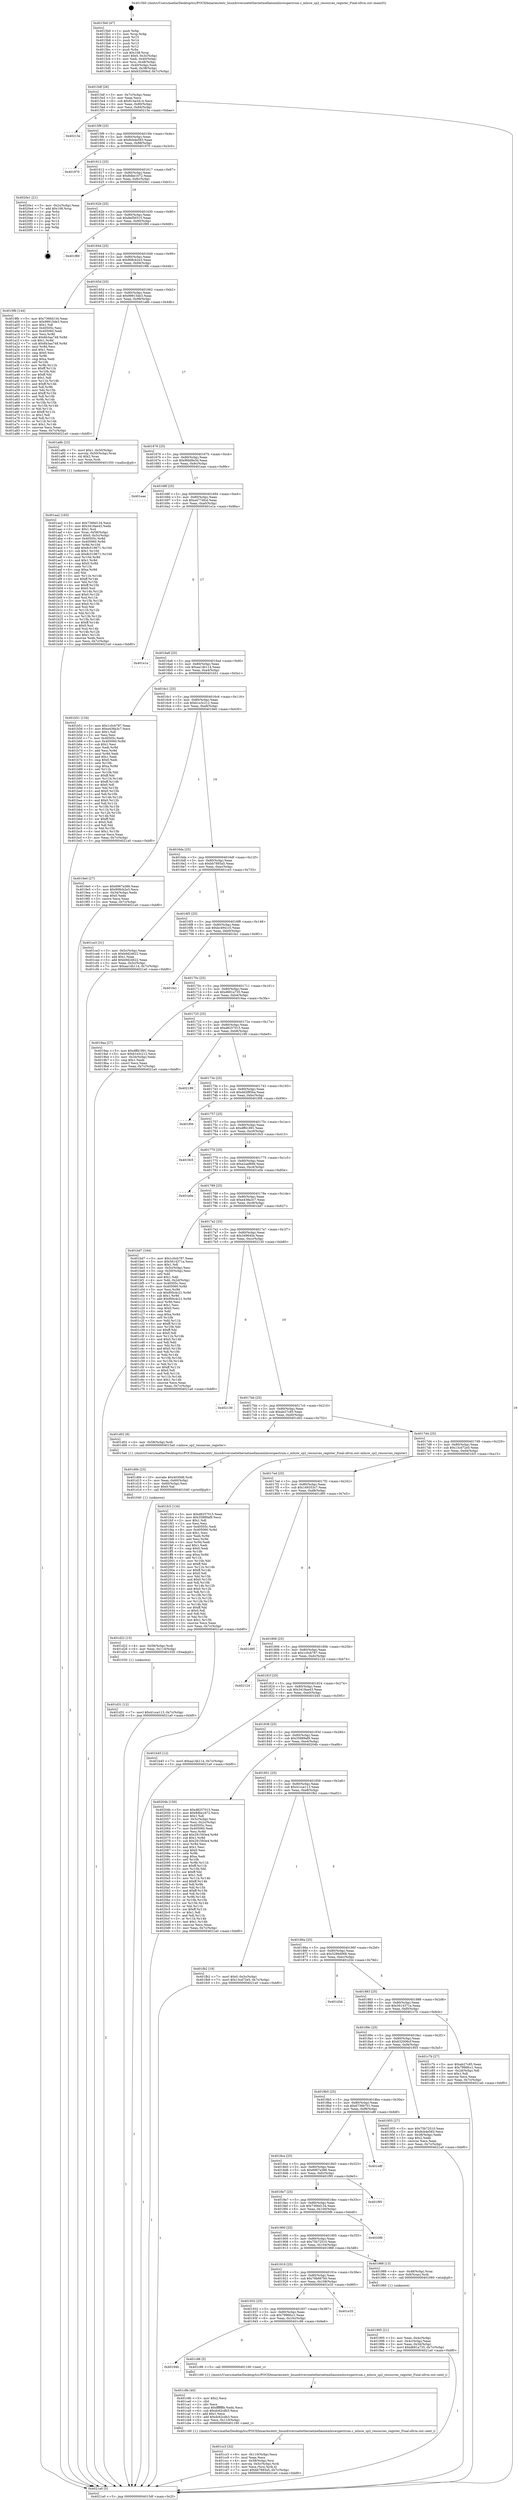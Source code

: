 digraph "0x4015b0" {
  label = "0x4015b0 (/mnt/c/Users/mathe/Desktop/tcc/POCII/binaries/extr_linuxdriversnetethernetmellanoxmlxswspectrum.c_mlxsw_sp2_resources_register_Final-ollvm.out::main(0))"
  labelloc = "t"
  node[shape=record]

  Entry [label="",width=0.3,height=0.3,shape=circle,fillcolor=black,style=filled]
  "0x4015df" [label="{
     0x4015df [26]\l
     | [instrs]\l
     &nbsp;&nbsp;0x4015df \<+3\>: mov -0x7c(%rbp),%eax\l
     &nbsp;&nbsp;0x4015e2 \<+2\>: mov %eax,%ecx\l
     &nbsp;&nbsp;0x4015e4 \<+6\>: sub $0x814a3414,%ecx\l
     &nbsp;&nbsp;0x4015ea \<+3\>: mov %eax,-0x80(%rbp)\l
     &nbsp;&nbsp;0x4015ed \<+6\>: mov %ecx,-0x84(%rbp)\l
     &nbsp;&nbsp;0x4015f3 \<+6\>: je 000000000040215e \<main+0xbae\>\l
  }"]
  "0x40215e" [label="{
     0x40215e\l
  }", style=dashed]
  "0x4015f9" [label="{
     0x4015f9 [25]\l
     | [instrs]\l
     &nbsp;&nbsp;0x4015f9 \<+5\>: jmp 00000000004015fe \<main+0x4e\>\l
     &nbsp;&nbsp;0x4015fe \<+3\>: mov -0x80(%rbp),%eax\l
     &nbsp;&nbsp;0x401601 \<+5\>: sub $0x8cb4e583,%eax\l
     &nbsp;&nbsp;0x401606 \<+6\>: mov %eax,-0x88(%rbp)\l
     &nbsp;&nbsp;0x40160c \<+6\>: je 0000000000401970 \<main+0x3c0\>\l
  }"]
  Exit [label="",width=0.3,height=0.3,shape=circle,fillcolor=black,style=filled,peripheries=2]
  "0x401970" [label="{
     0x401970\l
  }", style=dashed]
  "0x401612" [label="{
     0x401612 [25]\l
     | [instrs]\l
     &nbsp;&nbsp;0x401612 \<+5\>: jmp 0000000000401617 \<main+0x67\>\l
     &nbsp;&nbsp;0x401617 \<+3\>: mov -0x80(%rbp),%eax\l
     &nbsp;&nbsp;0x40161a \<+5\>: sub $0x8dbe1672,%eax\l
     &nbsp;&nbsp;0x40161f \<+6\>: mov %eax,-0x8c(%rbp)\l
     &nbsp;&nbsp;0x401625 \<+6\>: je 00000000004020e1 \<main+0xb31\>\l
  }"]
  "0x401d31" [label="{
     0x401d31 [12]\l
     | [instrs]\l
     &nbsp;&nbsp;0x401d31 \<+7\>: movl $0x41cce113,-0x7c(%rbp)\l
     &nbsp;&nbsp;0x401d38 \<+5\>: jmp 00000000004021a0 \<main+0xbf0\>\l
  }"]
  "0x4020e1" [label="{
     0x4020e1 [21]\l
     | [instrs]\l
     &nbsp;&nbsp;0x4020e1 \<+3\>: mov -0x2c(%rbp),%eax\l
     &nbsp;&nbsp;0x4020e4 \<+7\>: add $0x108,%rsp\l
     &nbsp;&nbsp;0x4020eb \<+1\>: pop %rbx\l
     &nbsp;&nbsp;0x4020ec \<+2\>: pop %r12\l
     &nbsp;&nbsp;0x4020ee \<+2\>: pop %r13\l
     &nbsp;&nbsp;0x4020f0 \<+2\>: pop %r14\l
     &nbsp;&nbsp;0x4020f2 \<+2\>: pop %r15\l
     &nbsp;&nbsp;0x4020f4 \<+1\>: pop %rbp\l
     &nbsp;&nbsp;0x4020f5 \<+1\>: ret\l
  }"]
  "0x40162b" [label="{
     0x40162b [25]\l
     | [instrs]\l
     &nbsp;&nbsp;0x40162b \<+5\>: jmp 0000000000401630 \<main+0x80\>\l
     &nbsp;&nbsp;0x401630 \<+3\>: mov -0x80(%rbp),%eax\l
     &nbsp;&nbsp;0x401633 \<+5\>: sub $0x8ef56515,%eax\l
     &nbsp;&nbsp;0x401638 \<+6\>: mov %eax,-0x90(%rbp)\l
     &nbsp;&nbsp;0x40163e \<+6\>: je 0000000000401f89 \<main+0x9d9\>\l
  }"]
  "0x401d22" [label="{
     0x401d22 [15]\l
     | [instrs]\l
     &nbsp;&nbsp;0x401d22 \<+4\>: mov -0x58(%rbp),%rdi\l
     &nbsp;&nbsp;0x401d26 \<+6\>: mov %eax,-0x114(%rbp)\l
     &nbsp;&nbsp;0x401d2c \<+5\>: call 0000000000401030 \<free@plt\>\l
     | [calls]\l
     &nbsp;&nbsp;0x401030 \{1\} (unknown)\l
  }"]
  "0x401f89" [label="{
     0x401f89\l
  }", style=dashed]
  "0x401644" [label="{
     0x401644 [25]\l
     | [instrs]\l
     &nbsp;&nbsp;0x401644 \<+5\>: jmp 0000000000401649 \<main+0x99\>\l
     &nbsp;&nbsp;0x401649 \<+3\>: mov -0x80(%rbp),%eax\l
     &nbsp;&nbsp;0x40164c \<+5\>: sub $0x908cb2e3,%eax\l
     &nbsp;&nbsp;0x401651 \<+6\>: mov %eax,-0x94(%rbp)\l
     &nbsp;&nbsp;0x401657 \<+6\>: je 00000000004019fb \<main+0x44b\>\l
  }"]
  "0x401d0b" [label="{
     0x401d0b [23]\l
     | [instrs]\l
     &nbsp;&nbsp;0x401d0b \<+10\>: movabs $0x4030d6,%rdi\l
     &nbsp;&nbsp;0x401d15 \<+3\>: mov %eax,-0x60(%rbp)\l
     &nbsp;&nbsp;0x401d18 \<+3\>: mov -0x60(%rbp),%esi\l
     &nbsp;&nbsp;0x401d1b \<+2\>: mov $0x0,%al\l
     &nbsp;&nbsp;0x401d1d \<+5\>: call 0000000000401040 \<printf@plt\>\l
     | [calls]\l
     &nbsp;&nbsp;0x401040 \{1\} (unknown)\l
  }"]
  "0x4019fb" [label="{
     0x4019fb [144]\l
     | [instrs]\l
     &nbsp;&nbsp;0x4019fb \<+5\>: mov $0x7366d134,%eax\l
     &nbsp;&nbsp;0x401a00 \<+5\>: mov $0x99915de3,%ecx\l
     &nbsp;&nbsp;0x401a05 \<+2\>: mov $0x1,%dl\l
     &nbsp;&nbsp;0x401a07 \<+7\>: mov 0x40505c,%esi\l
     &nbsp;&nbsp;0x401a0e \<+7\>: mov 0x405060,%edi\l
     &nbsp;&nbsp;0x401a15 \<+3\>: mov %esi,%r8d\l
     &nbsp;&nbsp;0x401a18 \<+7\>: add $0x6b3aa748,%r8d\l
     &nbsp;&nbsp;0x401a1f \<+4\>: sub $0x1,%r8d\l
     &nbsp;&nbsp;0x401a23 \<+7\>: sub $0x6b3aa748,%r8d\l
     &nbsp;&nbsp;0x401a2a \<+4\>: imul %r8d,%esi\l
     &nbsp;&nbsp;0x401a2e \<+3\>: and $0x1,%esi\l
     &nbsp;&nbsp;0x401a31 \<+3\>: cmp $0x0,%esi\l
     &nbsp;&nbsp;0x401a34 \<+4\>: sete %r9b\l
     &nbsp;&nbsp;0x401a38 \<+3\>: cmp $0xa,%edi\l
     &nbsp;&nbsp;0x401a3b \<+4\>: setl %r10b\l
     &nbsp;&nbsp;0x401a3f \<+3\>: mov %r9b,%r11b\l
     &nbsp;&nbsp;0x401a42 \<+4\>: xor $0xff,%r11b\l
     &nbsp;&nbsp;0x401a46 \<+3\>: mov %r10b,%bl\l
     &nbsp;&nbsp;0x401a49 \<+3\>: xor $0xff,%bl\l
     &nbsp;&nbsp;0x401a4c \<+3\>: xor $0x1,%dl\l
     &nbsp;&nbsp;0x401a4f \<+3\>: mov %r11b,%r14b\l
     &nbsp;&nbsp;0x401a52 \<+4\>: and $0xff,%r14b\l
     &nbsp;&nbsp;0x401a56 \<+3\>: and %dl,%r9b\l
     &nbsp;&nbsp;0x401a59 \<+3\>: mov %bl,%r15b\l
     &nbsp;&nbsp;0x401a5c \<+4\>: and $0xff,%r15b\l
     &nbsp;&nbsp;0x401a60 \<+3\>: and %dl,%r10b\l
     &nbsp;&nbsp;0x401a63 \<+3\>: or %r9b,%r14b\l
     &nbsp;&nbsp;0x401a66 \<+3\>: or %r10b,%r15b\l
     &nbsp;&nbsp;0x401a69 \<+3\>: xor %r15b,%r14b\l
     &nbsp;&nbsp;0x401a6c \<+3\>: or %bl,%r11b\l
     &nbsp;&nbsp;0x401a6f \<+4\>: xor $0xff,%r11b\l
     &nbsp;&nbsp;0x401a73 \<+3\>: or $0x1,%dl\l
     &nbsp;&nbsp;0x401a76 \<+3\>: and %dl,%r11b\l
     &nbsp;&nbsp;0x401a79 \<+3\>: or %r11b,%r14b\l
     &nbsp;&nbsp;0x401a7c \<+4\>: test $0x1,%r14b\l
     &nbsp;&nbsp;0x401a80 \<+3\>: cmovne %ecx,%eax\l
     &nbsp;&nbsp;0x401a83 \<+3\>: mov %eax,-0x7c(%rbp)\l
     &nbsp;&nbsp;0x401a86 \<+5\>: jmp 00000000004021a0 \<main+0xbf0\>\l
  }"]
  "0x40165d" [label="{
     0x40165d [25]\l
     | [instrs]\l
     &nbsp;&nbsp;0x40165d \<+5\>: jmp 0000000000401662 \<main+0xb2\>\l
     &nbsp;&nbsp;0x401662 \<+3\>: mov -0x80(%rbp),%eax\l
     &nbsp;&nbsp;0x401665 \<+5\>: sub $0x99915de3,%eax\l
     &nbsp;&nbsp;0x40166a \<+6\>: mov %eax,-0x98(%rbp)\l
     &nbsp;&nbsp;0x401670 \<+6\>: je 0000000000401a8b \<main+0x4db\>\l
  }"]
  "0x401cc3" [label="{
     0x401cc3 [32]\l
     | [instrs]\l
     &nbsp;&nbsp;0x401cc3 \<+6\>: mov -0x110(%rbp),%ecx\l
     &nbsp;&nbsp;0x401cc9 \<+3\>: imul %eax,%ecx\l
     &nbsp;&nbsp;0x401ccc \<+4\>: mov -0x58(%rbp),%rsi\l
     &nbsp;&nbsp;0x401cd0 \<+4\>: movslq -0x5c(%rbp),%rdi\l
     &nbsp;&nbsp;0x401cd4 \<+3\>: mov %ecx,(%rsi,%rdi,4)\l
     &nbsp;&nbsp;0x401cd7 \<+7\>: movl $0xbb7893a5,-0x7c(%rbp)\l
     &nbsp;&nbsp;0x401cde \<+5\>: jmp 00000000004021a0 \<main+0xbf0\>\l
  }"]
  "0x401a8b" [label="{
     0x401a8b [23]\l
     | [instrs]\l
     &nbsp;&nbsp;0x401a8b \<+7\>: movl $0x1,-0x50(%rbp)\l
     &nbsp;&nbsp;0x401a92 \<+4\>: movslq -0x50(%rbp),%rax\l
     &nbsp;&nbsp;0x401a96 \<+4\>: shl $0x2,%rax\l
     &nbsp;&nbsp;0x401a9a \<+3\>: mov %rax,%rdi\l
     &nbsp;&nbsp;0x401a9d \<+5\>: call 0000000000401050 \<malloc@plt\>\l
     | [calls]\l
     &nbsp;&nbsp;0x401050 \{1\} (unknown)\l
  }"]
  "0x401676" [label="{
     0x401676 [25]\l
     | [instrs]\l
     &nbsp;&nbsp;0x401676 \<+5\>: jmp 000000000040167b \<main+0xcb\>\l
     &nbsp;&nbsp;0x40167b \<+3\>: mov -0x80(%rbp),%eax\l
     &nbsp;&nbsp;0x40167e \<+5\>: sub $0x9fdd9e3d,%eax\l
     &nbsp;&nbsp;0x401683 \<+6\>: mov %eax,-0x9c(%rbp)\l
     &nbsp;&nbsp;0x401689 \<+6\>: je 0000000000401eae \<main+0x8fe\>\l
  }"]
  "0x401c9b" [label="{
     0x401c9b [40]\l
     | [instrs]\l
     &nbsp;&nbsp;0x401c9b \<+5\>: mov $0x2,%ecx\l
     &nbsp;&nbsp;0x401ca0 \<+1\>: cltd\l
     &nbsp;&nbsp;0x401ca1 \<+2\>: idiv %ecx\l
     &nbsp;&nbsp;0x401ca3 \<+6\>: imul $0xfffffffe,%edx,%ecx\l
     &nbsp;&nbsp;0x401ca9 \<+6\>: sub $0xdc62cdb3,%ecx\l
     &nbsp;&nbsp;0x401caf \<+3\>: add $0x1,%ecx\l
     &nbsp;&nbsp;0x401cb2 \<+6\>: add $0xdc62cdb3,%ecx\l
     &nbsp;&nbsp;0x401cb8 \<+6\>: mov %ecx,-0x110(%rbp)\l
     &nbsp;&nbsp;0x401cbe \<+5\>: call 0000000000401160 \<next_i\>\l
     | [calls]\l
     &nbsp;&nbsp;0x401160 \{1\} (/mnt/c/Users/mathe/Desktop/tcc/POCII/binaries/extr_linuxdriversnetethernetmellanoxmlxswspectrum.c_mlxsw_sp2_resources_register_Final-ollvm.out::next_i)\l
  }"]
  "0x401eae" [label="{
     0x401eae\l
  }", style=dashed]
  "0x40168f" [label="{
     0x40168f [25]\l
     | [instrs]\l
     &nbsp;&nbsp;0x40168f \<+5\>: jmp 0000000000401694 \<main+0xe4\>\l
     &nbsp;&nbsp;0x401694 \<+3\>: mov -0x80(%rbp),%eax\l
     &nbsp;&nbsp;0x401697 \<+5\>: sub $0xa4774fcd,%eax\l
     &nbsp;&nbsp;0x40169c \<+6\>: mov %eax,-0xa0(%rbp)\l
     &nbsp;&nbsp;0x4016a2 \<+6\>: je 0000000000401e1a \<main+0x86a\>\l
  }"]
  "0x40194b" [label="{
     0x40194b\l
  }", style=dashed]
  "0x401e1a" [label="{
     0x401e1a\l
  }", style=dashed]
  "0x4016a8" [label="{
     0x4016a8 [25]\l
     | [instrs]\l
     &nbsp;&nbsp;0x4016a8 \<+5\>: jmp 00000000004016ad \<main+0xfd\>\l
     &nbsp;&nbsp;0x4016ad \<+3\>: mov -0x80(%rbp),%eax\l
     &nbsp;&nbsp;0x4016b0 \<+5\>: sub $0xaa14b114,%eax\l
     &nbsp;&nbsp;0x4016b5 \<+6\>: mov %eax,-0xa4(%rbp)\l
     &nbsp;&nbsp;0x4016bb \<+6\>: je 0000000000401b51 \<main+0x5a1\>\l
  }"]
  "0x401c96" [label="{
     0x401c96 [5]\l
     | [instrs]\l
     &nbsp;&nbsp;0x401c96 \<+5\>: call 0000000000401160 \<next_i\>\l
     | [calls]\l
     &nbsp;&nbsp;0x401160 \{1\} (/mnt/c/Users/mathe/Desktop/tcc/POCII/binaries/extr_linuxdriversnetethernetmellanoxmlxswspectrum.c_mlxsw_sp2_resources_register_Final-ollvm.out::next_i)\l
  }"]
  "0x401b51" [label="{
     0x401b51 [134]\l
     | [instrs]\l
     &nbsp;&nbsp;0x401b51 \<+5\>: mov $0x1c0cb787,%eax\l
     &nbsp;&nbsp;0x401b56 \<+5\>: mov $0xe438a3c7,%ecx\l
     &nbsp;&nbsp;0x401b5b \<+2\>: mov $0x1,%dl\l
     &nbsp;&nbsp;0x401b5d \<+2\>: xor %esi,%esi\l
     &nbsp;&nbsp;0x401b5f \<+7\>: mov 0x40505c,%edi\l
     &nbsp;&nbsp;0x401b66 \<+8\>: mov 0x405060,%r8d\l
     &nbsp;&nbsp;0x401b6e \<+3\>: sub $0x1,%esi\l
     &nbsp;&nbsp;0x401b71 \<+3\>: mov %edi,%r9d\l
     &nbsp;&nbsp;0x401b74 \<+3\>: add %esi,%r9d\l
     &nbsp;&nbsp;0x401b77 \<+4\>: imul %r9d,%edi\l
     &nbsp;&nbsp;0x401b7b \<+3\>: and $0x1,%edi\l
     &nbsp;&nbsp;0x401b7e \<+3\>: cmp $0x0,%edi\l
     &nbsp;&nbsp;0x401b81 \<+4\>: sete %r10b\l
     &nbsp;&nbsp;0x401b85 \<+4\>: cmp $0xa,%r8d\l
     &nbsp;&nbsp;0x401b89 \<+4\>: setl %r11b\l
     &nbsp;&nbsp;0x401b8d \<+3\>: mov %r10b,%bl\l
     &nbsp;&nbsp;0x401b90 \<+3\>: xor $0xff,%bl\l
     &nbsp;&nbsp;0x401b93 \<+3\>: mov %r11b,%r14b\l
     &nbsp;&nbsp;0x401b96 \<+4\>: xor $0xff,%r14b\l
     &nbsp;&nbsp;0x401b9a \<+3\>: xor $0x0,%dl\l
     &nbsp;&nbsp;0x401b9d \<+3\>: mov %bl,%r15b\l
     &nbsp;&nbsp;0x401ba0 \<+4\>: and $0x0,%r15b\l
     &nbsp;&nbsp;0x401ba4 \<+3\>: and %dl,%r10b\l
     &nbsp;&nbsp;0x401ba7 \<+3\>: mov %r14b,%r12b\l
     &nbsp;&nbsp;0x401baa \<+4\>: and $0x0,%r12b\l
     &nbsp;&nbsp;0x401bae \<+3\>: and %dl,%r11b\l
     &nbsp;&nbsp;0x401bb1 \<+3\>: or %r10b,%r15b\l
     &nbsp;&nbsp;0x401bb4 \<+3\>: or %r11b,%r12b\l
     &nbsp;&nbsp;0x401bb7 \<+3\>: xor %r12b,%r15b\l
     &nbsp;&nbsp;0x401bba \<+3\>: or %r14b,%bl\l
     &nbsp;&nbsp;0x401bbd \<+3\>: xor $0xff,%bl\l
     &nbsp;&nbsp;0x401bc0 \<+3\>: or $0x0,%dl\l
     &nbsp;&nbsp;0x401bc3 \<+2\>: and %dl,%bl\l
     &nbsp;&nbsp;0x401bc5 \<+3\>: or %bl,%r15b\l
     &nbsp;&nbsp;0x401bc8 \<+4\>: test $0x1,%r15b\l
     &nbsp;&nbsp;0x401bcc \<+3\>: cmovne %ecx,%eax\l
     &nbsp;&nbsp;0x401bcf \<+3\>: mov %eax,-0x7c(%rbp)\l
     &nbsp;&nbsp;0x401bd2 \<+5\>: jmp 00000000004021a0 \<main+0xbf0\>\l
  }"]
  "0x4016c1" [label="{
     0x4016c1 [25]\l
     | [instrs]\l
     &nbsp;&nbsp;0x4016c1 \<+5\>: jmp 00000000004016c6 \<main+0x116\>\l
     &nbsp;&nbsp;0x4016c6 \<+3\>: mov -0x80(%rbp),%eax\l
     &nbsp;&nbsp;0x4016c9 \<+5\>: sub $0xb1e3c212,%eax\l
     &nbsp;&nbsp;0x4016ce \<+6\>: mov %eax,-0xa8(%rbp)\l
     &nbsp;&nbsp;0x4016d4 \<+6\>: je 00000000004019e0 \<main+0x430\>\l
  }"]
  "0x401932" [label="{
     0x401932 [25]\l
     | [instrs]\l
     &nbsp;&nbsp;0x401932 \<+5\>: jmp 0000000000401937 \<main+0x387\>\l
     &nbsp;&nbsp;0x401937 \<+3\>: mov -0x80(%rbp),%eax\l
     &nbsp;&nbsp;0x40193a \<+5\>: sub $0x7996fcc1,%eax\l
     &nbsp;&nbsp;0x40193f \<+6\>: mov %eax,-0x10c(%rbp)\l
     &nbsp;&nbsp;0x401945 \<+6\>: je 0000000000401c96 \<main+0x6e6\>\l
  }"]
  "0x4019e0" [label="{
     0x4019e0 [27]\l
     | [instrs]\l
     &nbsp;&nbsp;0x4019e0 \<+5\>: mov $0x6967a386,%eax\l
     &nbsp;&nbsp;0x4019e5 \<+5\>: mov $0x908cb2e3,%ecx\l
     &nbsp;&nbsp;0x4019ea \<+3\>: mov -0x34(%rbp),%edx\l
     &nbsp;&nbsp;0x4019ed \<+3\>: cmp $0x0,%edx\l
     &nbsp;&nbsp;0x4019f0 \<+3\>: cmove %ecx,%eax\l
     &nbsp;&nbsp;0x4019f3 \<+3\>: mov %eax,-0x7c(%rbp)\l
     &nbsp;&nbsp;0x4019f6 \<+5\>: jmp 00000000004021a0 \<main+0xbf0\>\l
  }"]
  "0x4016da" [label="{
     0x4016da [25]\l
     | [instrs]\l
     &nbsp;&nbsp;0x4016da \<+5\>: jmp 00000000004016df \<main+0x12f\>\l
     &nbsp;&nbsp;0x4016df \<+3\>: mov -0x80(%rbp),%eax\l
     &nbsp;&nbsp;0x4016e2 \<+5\>: sub $0xbb7893a5,%eax\l
     &nbsp;&nbsp;0x4016e7 \<+6\>: mov %eax,-0xac(%rbp)\l
     &nbsp;&nbsp;0x4016ed \<+6\>: je 0000000000401ce3 \<main+0x733\>\l
  }"]
  "0x401e35" [label="{
     0x401e35\l
  }", style=dashed]
  "0x401ce3" [label="{
     0x401ce3 [31]\l
     | [instrs]\l
     &nbsp;&nbsp;0x401ce3 \<+3\>: mov -0x5c(%rbp),%eax\l
     &nbsp;&nbsp;0x401ce6 \<+5\>: sub $0xb9d24622,%eax\l
     &nbsp;&nbsp;0x401ceb \<+3\>: add $0x1,%eax\l
     &nbsp;&nbsp;0x401cee \<+5\>: add $0xb9d24622,%eax\l
     &nbsp;&nbsp;0x401cf3 \<+3\>: mov %eax,-0x5c(%rbp)\l
     &nbsp;&nbsp;0x401cf6 \<+7\>: movl $0xaa14b114,-0x7c(%rbp)\l
     &nbsp;&nbsp;0x401cfd \<+5\>: jmp 00000000004021a0 \<main+0xbf0\>\l
  }"]
  "0x4016f3" [label="{
     0x4016f3 [25]\l
     | [instrs]\l
     &nbsp;&nbsp;0x4016f3 \<+5\>: jmp 00000000004016f8 \<main+0x148\>\l
     &nbsp;&nbsp;0x4016f8 \<+3\>: mov -0x80(%rbp),%eax\l
     &nbsp;&nbsp;0x4016fb \<+5\>: sub $0xbc4941c5,%eax\l
     &nbsp;&nbsp;0x401700 \<+6\>: mov %eax,-0xb0(%rbp)\l
     &nbsp;&nbsp;0x401706 \<+6\>: je 0000000000401fa1 \<main+0x9f1\>\l
  }"]
  "0x401aa2" [label="{
     0x401aa2 [163]\l
     | [instrs]\l
     &nbsp;&nbsp;0x401aa2 \<+5\>: mov $0x7366d134,%ecx\l
     &nbsp;&nbsp;0x401aa7 \<+5\>: mov $0x3418ae43,%edx\l
     &nbsp;&nbsp;0x401aac \<+3\>: mov $0x1,%sil\l
     &nbsp;&nbsp;0x401aaf \<+4\>: mov %rax,-0x58(%rbp)\l
     &nbsp;&nbsp;0x401ab3 \<+7\>: movl $0x0,-0x5c(%rbp)\l
     &nbsp;&nbsp;0x401aba \<+8\>: mov 0x40505c,%r8d\l
     &nbsp;&nbsp;0x401ac2 \<+8\>: mov 0x405060,%r9d\l
     &nbsp;&nbsp;0x401aca \<+3\>: mov %r8d,%r10d\l
     &nbsp;&nbsp;0x401acd \<+7\>: add $0x8c519671,%r10d\l
     &nbsp;&nbsp;0x401ad4 \<+4\>: sub $0x1,%r10d\l
     &nbsp;&nbsp;0x401ad8 \<+7\>: sub $0x8c519671,%r10d\l
     &nbsp;&nbsp;0x401adf \<+4\>: imul %r10d,%r8d\l
     &nbsp;&nbsp;0x401ae3 \<+4\>: and $0x1,%r8d\l
     &nbsp;&nbsp;0x401ae7 \<+4\>: cmp $0x0,%r8d\l
     &nbsp;&nbsp;0x401aeb \<+4\>: sete %r11b\l
     &nbsp;&nbsp;0x401aef \<+4\>: cmp $0xa,%r9d\l
     &nbsp;&nbsp;0x401af3 \<+3\>: setl %bl\l
     &nbsp;&nbsp;0x401af6 \<+3\>: mov %r11b,%r14b\l
     &nbsp;&nbsp;0x401af9 \<+4\>: xor $0xff,%r14b\l
     &nbsp;&nbsp;0x401afd \<+3\>: mov %bl,%r15b\l
     &nbsp;&nbsp;0x401b00 \<+4\>: xor $0xff,%r15b\l
     &nbsp;&nbsp;0x401b04 \<+4\>: xor $0x0,%sil\l
     &nbsp;&nbsp;0x401b08 \<+3\>: mov %r14b,%r12b\l
     &nbsp;&nbsp;0x401b0b \<+4\>: and $0x0,%r12b\l
     &nbsp;&nbsp;0x401b0f \<+3\>: and %sil,%r11b\l
     &nbsp;&nbsp;0x401b12 \<+3\>: mov %r15b,%r13b\l
     &nbsp;&nbsp;0x401b15 \<+4\>: and $0x0,%r13b\l
     &nbsp;&nbsp;0x401b19 \<+3\>: and %sil,%bl\l
     &nbsp;&nbsp;0x401b1c \<+3\>: or %r11b,%r12b\l
     &nbsp;&nbsp;0x401b1f \<+3\>: or %bl,%r13b\l
     &nbsp;&nbsp;0x401b22 \<+3\>: xor %r13b,%r12b\l
     &nbsp;&nbsp;0x401b25 \<+3\>: or %r15b,%r14b\l
     &nbsp;&nbsp;0x401b28 \<+4\>: xor $0xff,%r14b\l
     &nbsp;&nbsp;0x401b2c \<+4\>: or $0x0,%sil\l
     &nbsp;&nbsp;0x401b30 \<+3\>: and %sil,%r14b\l
     &nbsp;&nbsp;0x401b33 \<+3\>: or %r14b,%r12b\l
     &nbsp;&nbsp;0x401b36 \<+4\>: test $0x1,%r12b\l
     &nbsp;&nbsp;0x401b3a \<+3\>: cmovne %edx,%ecx\l
     &nbsp;&nbsp;0x401b3d \<+3\>: mov %ecx,-0x7c(%rbp)\l
     &nbsp;&nbsp;0x401b40 \<+5\>: jmp 00000000004021a0 \<main+0xbf0\>\l
  }"]
  "0x401fa1" [label="{
     0x401fa1\l
  }", style=dashed]
  "0x40170c" [label="{
     0x40170c [25]\l
     | [instrs]\l
     &nbsp;&nbsp;0x40170c \<+5\>: jmp 0000000000401711 \<main+0x161\>\l
     &nbsp;&nbsp;0x401711 \<+3\>: mov -0x80(%rbp),%eax\l
     &nbsp;&nbsp;0x401714 \<+5\>: sub $0xd681a735,%eax\l
     &nbsp;&nbsp;0x401719 \<+6\>: mov %eax,-0xb4(%rbp)\l
     &nbsp;&nbsp;0x40171f \<+6\>: je 00000000004019aa \<main+0x3fa\>\l
  }"]
  "0x401995" [label="{
     0x401995 [21]\l
     | [instrs]\l
     &nbsp;&nbsp;0x401995 \<+3\>: mov %eax,-0x4c(%rbp)\l
     &nbsp;&nbsp;0x401998 \<+3\>: mov -0x4c(%rbp),%eax\l
     &nbsp;&nbsp;0x40199b \<+3\>: mov %eax,-0x34(%rbp)\l
     &nbsp;&nbsp;0x40199e \<+7\>: movl $0xd681a735,-0x7c(%rbp)\l
     &nbsp;&nbsp;0x4019a5 \<+5\>: jmp 00000000004021a0 \<main+0xbf0\>\l
  }"]
  "0x4019aa" [label="{
     0x4019aa [27]\l
     | [instrs]\l
     &nbsp;&nbsp;0x4019aa \<+5\>: mov $0xdff41891,%eax\l
     &nbsp;&nbsp;0x4019af \<+5\>: mov $0xb1e3c212,%ecx\l
     &nbsp;&nbsp;0x4019b4 \<+3\>: mov -0x34(%rbp),%edx\l
     &nbsp;&nbsp;0x4019b7 \<+3\>: cmp $0x1,%edx\l
     &nbsp;&nbsp;0x4019ba \<+3\>: cmovl %ecx,%eax\l
     &nbsp;&nbsp;0x4019bd \<+3\>: mov %eax,-0x7c(%rbp)\l
     &nbsp;&nbsp;0x4019c0 \<+5\>: jmp 00000000004021a0 \<main+0xbf0\>\l
  }"]
  "0x401725" [label="{
     0x401725 [25]\l
     | [instrs]\l
     &nbsp;&nbsp;0x401725 \<+5\>: jmp 000000000040172a \<main+0x17a\>\l
     &nbsp;&nbsp;0x40172a \<+3\>: mov -0x80(%rbp),%eax\l
     &nbsp;&nbsp;0x40172d \<+5\>: sub $0xd8257015,%eax\l
     &nbsp;&nbsp;0x401732 \<+6\>: mov %eax,-0xb8(%rbp)\l
     &nbsp;&nbsp;0x401738 \<+6\>: je 0000000000402199 \<main+0xbe9\>\l
  }"]
  "0x401919" [label="{
     0x401919 [25]\l
     | [instrs]\l
     &nbsp;&nbsp;0x401919 \<+5\>: jmp 000000000040191e \<main+0x36e\>\l
     &nbsp;&nbsp;0x40191e \<+3\>: mov -0x80(%rbp),%eax\l
     &nbsp;&nbsp;0x401921 \<+5\>: sub $0x76b667b0,%eax\l
     &nbsp;&nbsp;0x401926 \<+6\>: mov %eax,-0x108(%rbp)\l
     &nbsp;&nbsp;0x40192c \<+6\>: je 0000000000401e35 \<main+0x885\>\l
  }"]
  "0x402199" [label="{
     0x402199\l
  }", style=dashed]
  "0x40173e" [label="{
     0x40173e [25]\l
     | [instrs]\l
     &nbsp;&nbsp;0x40173e \<+5\>: jmp 0000000000401743 \<main+0x193\>\l
     &nbsp;&nbsp;0x401743 \<+3\>: mov -0x80(%rbp),%eax\l
     &nbsp;&nbsp;0x401746 \<+5\>: sub $0xdd2f85ba,%eax\l
     &nbsp;&nbsp;0x40174b \<+6\>: mov %eax,-0xbc(%rbp)\l
     &nbsp;&nbsp;0x401751 \<+6\>: je 0000000000401f06 \<main+0x956\>\l
  }"]
  "0x401988" [label="{
     0x401988 [13]\l
     | [instrs]\l
     &nbsp;&nbsp;0x401988 \<+4\>: mov -0x48(%rbp),%rax\l
     &nbsp;&nbsp;0x40198c \<+4\>: mov 0x8(%rax),%rdi\l
     &nbsp;&nbsp;0x401990 \<+5\>: call 0000000000401060 \<atoi@plt\>\l
     | [calls]\l
     &nbsp;&nbsp;0x401060 \{1\} (unknown)\l
  }"]
  "0x401f06" [label="{
     0x401f06\l
  }", style=dashed]
  "0x401757" [label="{
     0x401757 [25]\l
     | [instrs]\l
     &nbsp;&nbsp;0x401757 \<+5\>: jmp 000000000040175c \<main+0x1ac\>\l
     &nbsp;&nbsp;0x40175c \<+3\>: mov -0x80(%rbp),%eax\l
     &nbsp;&nbsp;0x40175f \<+5\>: sub $0xdff41891,%eax\l
     &nbsp;&nbsp;0x401764 \<+6\>: mov %eax,-0xc0(%rbp)\l
     &nbsp;&nbsp;0x40176a \<+6\>: je 00000000004019c5 \<main+0x415\>\l
  }"]
  "0x401900" [label="{
     0x401900 [25]\l
     | [instrs]\l
     &nbsp;&nbsp;0x401900 \<+5\>: jmp 0000000000401905 \<main+0x355\>\l
     &nbsp;&nbsp;0x401905 \<+3\>: mov -0x80(%rbp),%eax\l
     &nbsp;&nbsp;0x401908 \<+5\>: sub $0x75b72510,%eax\l
     &nbsp;&nbsp;0x40190d \<+6\>: mov %eax,-0x104(%rbp)\l
     &nbsp;&nbsp;0x401913 \<+6\>: je 0000000000401988 \<main+0x3d8\>\l
  }"]
  "0x4019c5" [label="{
     0x4019c5\l
  }", style=dashed]
  "0x401770" [label="{
     0x401770 [25]\l
     | [instrs]\l
     &nbsp;&nbsp;0x401770 \<+5\>: jmp 0000000000401775 \<main+0x1c5\>\l
     &nbsp;&nbsp;0x401775 \<+3\>: mov -0x80(%rbp),%eax\l
     &nbsp;&nbsp;0x401778 \<+5\>: sub $0xe2aef666,%eax\l
     &nbsp;&nbsp;0x40177d \<+6\>: mov %eax,-0xc4(%rbp)\l
     &nbsp;&nbsp;0x401783 \<+6\>: je 0000000000401e0e \<main+0x85e\>\l
  }"]
  "0x4020f6" [label="{
     0x4020f6\l
  }", style=dashed]
  "0x401e0e" [label="{
     0x401e0e\l
  }", style=dashed]
  "0x401789" [label="{
     0x401789 [25]\l
     | [instrs]\l
     &nbsp;&nbsp;0x401789 \<+5\>: jmp 000000000040178e \<main+0x1de\>\l
     &nbsp;&nbsp;0x40178e \<+3\>: mov -0x80(%rbp),%eax\l
     &nbsp;&nbsp;0x401791 \<+5\>: sub $0xe438a3c7,%eax\l
     &nbsp;&nbsp;0x401796 \<+6\>: mov %eax,-0xc8(%rbp)\l
     &nbsp;&nbsp;0x40179c \<+6\>: je 0000000000401bd7 \<main+0x627\>\l
  }"]
  "0x4018e7" [label="{
     0x4018e7 [25]\l
     | [instrs]\l
     &nbsp;&nbsp;0x4018e7 \<+5\>: jmp 00000000004018ec \<main+0x33c\>\l
     &nbsp;&nbsp;0x4018ec \<+3\>: mov -0x80(%rbp),%eax\l
     &nbsp;&nbsp;0x4018ef \<+5\>: sub $0x7366d134,%eax\l
     &nbsp;&nbsp;0x4018f4 \<+6\>: mov %eax,-0x100(%rbp)\l
     &nbsp;&nbsp;0x4018fa \<+6\>: je 00000000004020f6 \<main+0xb46\>\l
  }"]
  "0x401bd7" [label="{
     0x401bd7 [164]\l
     | [instrs]\l
     &nbsp;&nbsp;0x401bd7 \<+5\>: mov $0x1c0cb787,%eax\l
     &nbsp;&nbsp;0x401bdc \<+5\>: mov $0x5614371a,%ecx\l
     &nbsp;&nbsp;0x401be1 \<+2\>: mov $0x1,%dl\l
     &nbsp;&nbsp;0x401be3 \<+3\>: mov -0x5c(%rbp),%esi\l
     &nbsp;&nbsp;0x401be6 \<+3\>: cmp -0x50(%rbp),%esi\l
     &nbsp;&nbsp;0x401be9 \<+4\>: setl %dil\l
     &nbsp;&nbsp;0x401bed \<+4\>: and $0x1,%dil\l
     &nbsp;&nbsp;0x401bf1 \<+4\>: mov %dil,-0x2d(%rbp)\l
     &nbsp;&nbsp;0x401bf5 \<+7\>: mov 0x40505c,%esi\l
     &nbsp;&nbsp;0x401bfc \<+8\>: mov 0x405060,%r8d\l
     &nbsp;&nbsp;0x401c04 \<+3\>: mov %esi,%r9d\l
     &nbsp;&nbsp;0x401c07 \<+7\>: sub $0xf00c4c21,%r9d\l
     &nbsp;&nbsp;0x401c0e \<+4\>: sub $0x1,%r9d\l
     &nbsp;&nbsp;0x401c12 \<+7\>: add $0xf00c4c21,%r9d\l
     &nbsp;&nbsp;0x401c19 \<+4\>: imul %r9d,%esi\l
     &nbsp;&nbsp;0x401c1d \<+3\>: and $0x1,%esi\l
     &nbsp;&nbsp;0x401c20 \<+3\>: cmp $0x0,%esi\l
     &nbsp;&nbsp;0x401c23 \<+4\>: sete %dil\l
     &nbsp;&nbsp;0x401c27 \<+4\>: cmp $0xa,%r8d\l
     &nbsp;&nbsp;0x401c2b \<+4\>: setl %r10b\l
     &nbsp;&nbsp;0x401c2f \<+3\>: mov %dil,%r11b\l
     &nbsp;&nbsp;0x401c32 \<+4\>: xor $0xff,%r11b\l
     &nbsp;&nbsp;0x401c36 \<+3\>: mov %r10b,%bl\l
     &nbsp;&nbsp;0x401c39 \<+3\>: xor $0xff,%bl\l
     &nbsp;&nbsp;0x401c3c \<+3\>: xor $0x0,%dl\l
     &nbsp;&nbsp;0x401c3f \<+3\>: mov %r11b,%r14b\l
     &nbsp;&nbsp;0x401c42 \<+4\>: and $0x0,%r14b\l
     &nbsp;&nbsp;0x401c46 \<+3\>: and %dl,%dil\l
     &nbsp;&nbsp;0x401c49 \<+3\>: mov %bl,%r15b\l
     &nbsp;&nbsp;0x401c4c \<+4\>: and $0x0,%r15b\l
     &nbsp;&nbsp;0x401c50 \<+3\>: and %dl,%r10b\l
     &nbsp;&nbsp;0x401c53 \<+3\>: or %dil,%r14b\l
     &nbsp;&nbsp;0x401c56 \<+3\>: or %r10b,%r15b\l
     &nbsp;&nbsp;0x401c59 \<+3\>: xor %r15b,%r14b\l
     &nbsp;&nbsp;0x401c5c \<+3\>: or %bl,%r11b\l
     &nbsp;&nbsp;0x401c5f \<+4\>: xor $0xff,%r11b\l
     &nbsp;&nbsp;0x401c63 \<+3\>: or $0x0,%dl\l
     &nbsp;&nbsp;0x401c66 \<+3\>: and %dl,%r11b\l
     &nbsp;&nbsp;0x401c69 \<+3\>: or %r11b,%r14b\l
     &nbsp;&nbsp;0x401c6c \<+4\>: test $0x1,%r14b\l
     &nbsp;&nbsp;0x401c70 \<+3\>: cmovne %ecx,%eax\l
     &nbsp;&nbsp;0x401c73 \<+3\>: mov %eax,-0x7c(%rbp)\l
     &nbsp;&nbsp;0x401c76 \<+5\>: jmp 00000000004021a0 \<main+0xbf0\>\l
  }"]
  "0x4017a2" [label="{
     0x4017a2 [25]\l
     | [instrs]\l
     &nbsp;&nbsp;0x4017a2 \<+5\>: jmp 00000000004017a7 \<main+0x1f7\>\l
     &nbsp;&nbsp;0x4017a7 \<+3\>: mov -0x80(%rbp),%eax\l
     &nbsp;&nbsp;0x4017aa \<+5\>: sub $0x349645e,%eax\l
     &nbsp;&nbsp;0x4017af \<+6\>: mov %eax,-0xcc(%rbp)\l
     &nbsp;&nbsp;0x4017b5 \<+6\>: je 0000000000402130 \<main+0xb80\>\l
  }"]
  "0x401f95" [label="{
     0x401f95\l
  }", style=dashed]
  "0x402130" [label="{
     0x402130\l
  }", style=dashed]
  "0x4017bb" [label="{
     0x4017bb [25]\l
     | [instrs]\l
     &nbsp;&nbsp;0x4017bb \<+5\>: jmp 00000000004017c0 \<main+0x210\>\l
     &nbsp;&nbsp;0x4017c0 \<+3\>: mov -0x80(%rbp),%eax\l
     &nbsp;&nbsp;0x4017c3 \<+5\>: sub $0xab27c85,%eax\l
     &nbsp;&nbsp;0x4017c8 \<+6\>: mov %eax,-0xd0(%rbp)\l
     &nbsp;&nbsp;0x4017ce \<+6\>: je 0000000000401d02 \<main+0x752\>\l
  }"]
  "0x4018ce" [label="{
     0x4018ce [25]\l
     | [instrs]\l
     &nbsp;&nbsp;0x4018ce \<+5\>: jmp 00000000004018d3 \<main+0x323\>\l
     &nbsp;&nbsp;0x4018d3 \<+3\>: mov -0x80(%rbp),%eax\l
     &nbsp;&nbsp;0x4018d6 \<+5\>: sub $0x6967a386,%eax\l
     &nbsp;&nbsp;0x4018db \<+6\>: mov %eax,-0xfc(%rbp)\l
     &nbsp;&nbsp;0x4018e1 \<+6\>: je 0000000000401f95 \<main+0x9e5\>\l
  }"]
  "0x401d02" [label="{
     0x401d02 [9]\l
     | [instrs]\l
     &nbsp;&nbsp;0x401d02 \<+4\>: mov -0x58(%rbp),%rdi\l
     &nbsp;&nbsp;0x401d06 \<+5\>: call 00000000004015a0 \<mlxsw_sp2_resources_register\>\l
     | [calls]\l
     &nbsp;&nbsp;0x4015a0 \{1\} (/mnt/c/Users/mathe/Desktop/tcc/POCII/binaries/extr_linuxdriversnetethernetmellanoxmlxswspectrum.c_mlxsw_sp2_resources_register_Final-ollvm.out::mlxsw_sp2_resources_register)\l
  }"]
  "0x4017d4" [label="{
     0x4017d4 [25]\l
     | [instrs]\l
     &nbsp;&nbsp;0x4017d4 \<+5\>: jmp 00000000004017d9 \<main+0x229\>\l
     &nbsp;&nbsp;0x4017d9 \<+3\>: mov -0x80(%rbp),%eax\l
     &nbsp;&nbsp;0x4017dc \<+5\>: sub $0x13cd72e5,%eax\l
     &nbsp;&nbsp;0x4017e1 \<+6\>: mov %eax,-0xd4(%rbp)\l
     &nbsp;&nbsp;0x4017e7 \<+6\>: je 0000000000401fc5 \<main+0xa15\>\l
  }"]
  "0x401e8f" [label="{
     0x401e8f\l
  }", style=dashed]
  "0x401fc5" [label="{
     0x401fc5 [134]\l
     | [instrs]\l
     &nbsp;&nbsp;0x401fc5 \<+5\>: mov $0xd8257015,%eax\l
     &nbsp;&nbsp;0x401fca \<+5\>: mov $0x35889af9,%ecx\l
     &nbsp;&nbsp;0x401fcf \<+2\>: mov $0x1,%dl\l
     &nbsp;&nbsp;0x401fd1 \<+2\>: xor %esi,%esi\l
     &nbsp;&nbsp;0x401fd3 \<+7\>: mov 0x40505c,%edi\l
     &nbsp;&nbsp;0x401fda \<+8\>: mov 0x405060,%r8d\l
     &nbsp;&nbsp;0x401fe2 \<+3\>: sub $0x1,%esi\l
     &nbsp;&nbsp;0x401fe5 \<+3\>: mov %edi,%r9d\l
     &nbsp;&nbsp;0x401fe8 \<+3\>: add %esi,%r9d\l
     &nbsp;&nbsp;0x401feb \<+4\>: imul %r9d,%edi\l
     &nbsp;&nbsp;0x401fef \<+3\>: and $0x1,%edi\l
     &nbsp;&nbsp;0x401ff2 \<+3\>: cmp $0x0,%edi\l
     &nbsp;&nbsp;0x401ff5 \<+4\>: sete %r10b\l
     &nbsp;&nbsp;0x401ff9 \<+4\>: cmp $0xa,%r8d\l
     &nbsp;&nbsp;0x401ffd \<+4\>: setl %r11b\l
     &nbsp;&nbsp;0x402001 \<+3\>: mov %r10b,%bl\l
     &nbsp;&nbsp;0x402004 \<+3\>: xor $0xff,%bl\l
     &nbsp;&nbsp;0x402007 \<+3\>: mov %r11b,%r14b\l
     &nbsp;&nbsp;0x40200a \<+4\>: xor $0xff,%r14b\l
     &nbsp;&nbsp;0x40200e \<+3\>: xor $0x0,%dl\l
     &nbsp;&nbsp;0x402011 \<+3\>: mov %bl,%r15b\l
     &nbsp;&nbsp;0x402014 \<+4\>: and $0x0,%r15b\l
     &nbsp;&nbsp;0x402018 \<+3\>: and %dl,%r10b\l
     &nbsp;&nbsp;0x40201b \<+3\>: mov %r14b,%r12b\l
     &nbsp;&nbsp;0x40201e \<+4\>: and $0x0,%r12b\l
     &nbsp;&nbsp;0x402022 \<+3\>: and %dl,%r11b\l
     &nbsp;&nbsp;0x402025 \<+3\>: or %r10b,%r15b\l
     &nbsp;&nbsp;0x402028 \<+3\>: or %r11b,%r12b\l
     &nbsp;&nbsp;0x40202b \<+3\>: xor %r12b,%r15b\l
     &nbsp;&nbsp;0x40202e \<+3\>: or %r14b,%bl\l
     &nbsp;&nbsp;0x402031 \<+3\>: xor $0xff,%bl\l
     &nbsp;&nbsp;0x402034 \<+3\>: or $0x0,%dl\l
     &nbsp;&nbsp;0x402037 \<+2\>: and %dl,%bl\l
     &nbsp;&nbsp;0x402039 \<+3\>: or %bl,%r15b\l
     &nbsp;&nbsp;0x40203c \<+4\>: test $0x1,%r15b\l
     &nbsp;&nbsp;0x402040 \<+3\>: cmovne %ecx,%eax\l
     &nbsp;&nbsp;0x402043 \<+3\>: mov %eax,-0x7c(%rbp)\l
     &nbsp;&nbsp;0x402046 \<+5\>: jmp 00000000004021a0 \<main+0xbf0\>\l
  }"]
  "0x4017ed" [label="{
     0x4017ed [25]\l
     | [instrs]\l
     &nbsp;&nbsp;0x4017ed \<+5\>: jmp 00000000004017f2 \<main+0x242\>\l
     &nbsp;&nbsp;0x4017f2 \<+3\>: mov -0x80(%rbp),%eax\l
     &nbsp;&nbsp;0x4017f5 \<+5\>: sub $0x169353c7,%eax\l
     &nbsp;&nbsp;0x4017fa \<+6\>: mov %eax,-0xd8(%rbp)\l
     &nbsp;&nbsp;0x401800 \<+6\>: je 0000000000401d95 \<main+0x7e5\>\l
  }"]
  "0x4015b0" [label="{
     0x4015b0 [47]\l
     | [instrs]\l
     &nbsp;&nbsp;0x4015b0 \<+1\>: push %rbp\l
     &nbsp;&nbsp;0x4015b1 \<+3\>: mov %rsp,%rbp\l
     &nbsp;&nbsp;0x4015b4 \<+2\>: push %r15\l
     &nbsp;&nbsp;0x4015b6 \<+2\>: push %r14\l
     &nbsp;&nbsp;0x4015b8 \<+2\>: push %r13\l
     &nbsp;&nbsp;0x4015ba \<+2\>: push %r12\l
     &nbsp;&nbsp;0x4015bc \<+1\>: push %rbx\l
     &nbsp;&nbsp;0x4015bd \<+7\>: sub $0x108,%rsp\l
     &nbsp;&nbsp;0x4015c4 \<+7\>: movl $0x0,-0x3c(%rbp)\l
     &nbsp;&nbsp;0x4015cb \<+3\>: mov %edi,-0x40(%rbp)\l
     &nbsp;&nbsp;0x4015ce \<+4\>: mov %rsi,-0x48(%rbp)\l
     &nbsp;&nbsp;0x4015d2 \<+3\>: mov -0x40(%rbp),%edi\l
     &nbsp;&nbsp;0x4015d5 \<+3\>: mov %edi,-0x38(%rbp)\l
     &nbsp;&nbsp;0x4015d8 \<+7\>: movl $0x632006cf,-0x7c(%rbp)\l
  }"]
  "0x401d95" [label="{
     0x401d95\l
  }", style=dashed]
  "0x401806" [label="{
     0x401806 [25]\l
     | [instrs]\l
     &nbsp;&nbsp;0x401806 \<+5\>: jmp 000000000040180b \<main+0x25b\>\l
     &nbsp;&nbsp;0x40180b \<+3\>: mov -0x80(%rbp),%eax\l
     &nbsp;&nbsp;0x40180e \<+5\>: sub $0x1c0cb787,%eax\l
     &nbsp;&nbsp;0x401813 \<+6\>: mov %eax,-0xdc(%rbp)\l
     &nbsp;&nbsp;0x401819 \<+6\>: je 0000000000402124 \<main+0xb74\>\l
  }"]
  "0x4021a0" [label="{
     0x4021a0 [5]\l
     | [instrs]\l
     &nbsp;&nbsp;0x4021a0 \<+5\>: jmp 00000000004015df \<main+0x2f\>\l
  }"]
  "0x402124" [label="{
     0x402124\l
  }", style=dashed]
  "0x40181f" [label="{
     0x40181f [25]\l
     | [instrs]\l
     &nbsp;&nbsp;0x40181f \<+5\>: jmp 0000000000401824 \<main+0x274\>\l
     &nbsp;&nbsp;0x401824 \<+3\>: mov -0x80(%rbp),%eax\l
     &nbsp;&nbsp;0x401827 \<+5\>: sub $0x3418ae43,%eax\l
     &nbsp;&nbsp;0x40182c \<+6\>: mov %eax,-0xe0(%rbp)\l
     &nbsp;&nbsp;0x401832 \<+6\>: je 0000000000401b45 \<main+0x595\>\l
  }"]
  "0x4018b5" [label="{
     0x4018b5 [25]\l
     | [instrs]\l
     &nbsp;&nbsp;0x4018b5 \<+5\>: jmp 00000000004018ba \<main+0x30a\>\l
     &nbsp;&nbsp;0x4018ba \<+3\>: mov -0x80(%rbp),%eax\l
     &nbsp;&nbsp;0x4018bd \<+5\>: sub $0x6736b701,%eax\l
     &nbsp;&nbsp;0x4018c2 \<+6\>: mov %eax,-0xf8(%rbp)\l
     &nbsp;&nbsp;0x4018c8 \<+6\>: je 0000000000401e8f \<main+0x8df\>\l
  }"]
  "0x401b45" [label="{
     0x401b45 [12]\l
     | [instrs]\l
     &nbsp;&nbsp;0x401b45 \<+7\>: movl $0xaa14b114,-0x7c(%rbp)\l
     &nbsp;&nbsp;0x401b4c \<+5\>: jmp 00000000004021a0 \<main+0xbf0\>\l
  }"]
  "0x401838" [label="{
     0x401838 [25]\l
     | [instrs]\l
     &nbsp;&nbsp;0x401838 \<+5\>: jmp 000000000040183d \<main+0x28d\>\l
     &nbsp;&nbsp;0x40183d \<+3\>: mov -0x80(%rbp),%eax\l
     &nbsp;&nbsp;0x401840 \<+5\>: sub $0x35889af9,%eax\l
     &nbsp;&nbsp;0x401845 \<+6\>: mov %eax,-0xe4(%rbp)\l
     &nbsp;&nbsp;0x40184b \<+6\>: je 000000000040204b \<main+0xa9b\>\l
  }"]
  "0x401955" [label="{
     0x401955 [27]\l
     | [instrs]\l
     &nbsp;&nbsp;0x401955 \<+5\>: mov $0x75b72510,%eax\l
     &nbsp;&nbsp;0x40195a \<+5\>: mov $0x8cb4e583,%ecx\l
     &nbsp;&nbsp;0x40195f \<+3\>: mov -0x38(%rbp),%edx\l
     &nbsp;&nbsp;0x401962 \<+3\>: cmp $0x2,%edx\l
     &nbsp;&nbsp;0x401965 \<+3\>: cmovne %ecx,%eax\l
     &nbsp;&nbsp;0x401968 \<+3\>: mov %eax,-0x7c(%rbp)\l
     &nbsp;&nbsp;0x40196b \<+5\>: jmp 00000000004021a0 \<main+0xbf0\>\l
  }"]
  "0x40204b" [label="{
     0x40204b [150]\l
     | [instrs]\l
     &nbsp;&nbsp;0x40204b \<+5\>: mov $0xd8257015,%eax\l
     &nbsp;&nbsp;0x402050 \<+5\>: mov $0x8dbe1672,%ecx\l
     &nbsp;&nbsp;0x402055 \<+2\>: mov $0x1,%dl\l
     &nbsp;&nbsp;0x402057 \<+3\>: mov -0x3c(%rbp),%esi\l
     &nbsp;&nbsp;0x40205a \<+3\>: mov %esi,-0x2c(%rbp)\l
     &nbsp;&nbsp;0x40205d \<+7\>: mov 0x40505c,%esi\l
     &nbsp;&nbsp;0x402064 \<+7\>: mov 0x405060,%edi\l
     &nbsp;&nbsp;0x40206b \<+3\>: mov %esi,%r8d\l
     &nbsp;&nbsp;0x40206e \<+7\>: add $0x291593e4,%r8d\l
     &nbsp;&nbsp;0x402075 \<+4\>: sub $0x1,%r8d\l
     &nbsp;&nbsp;0x402079 \<+7\>: sub $0x291593e4,%r8d\l
     &nbsp;&nbsp;0x402080 \<+4\>: imul %r8d,%esi\l
     &nbsp;&nbsp;0x402084 \<+3\>: and $0x1,%esi\l
     &nbsp;&nbsp;0x402087 \<+3\>: cmp $0x0,%esi\l
     &nbsp;&nbsp;0x40208a \<+4\>: sete %r9b\l
     &nbsp;&nbsp;0x40208e \<+3\>: cmp $0xa,%edi\l
     &nbsp;&nbsp;0x402091 \<+4\>: setl %r10b\l
     &nbsp;&nbsp;0x402095 \<+3\>: mov %r9b,%r11b\l
     &nbsp;&nbsp;0x402098 \<+4\>: xor $0xff,%r11b\l
     &nbsp;&nbsp;0x40209c \<+3\>: mov %r10b,%bl\l
     &nbsp;&nbsp;0x40209f \<+3\>: xor $0xff,%bl\l
     &nbsp;&nbsp;0x4020a2 \<+3\>: xor $0x1,%dl\l
     &nbsp;&nbsp;0x4020a5 \<+3\>: mov %r11b,%r14b\l
     &nbsp;&nbsp;0x4020a8 \<+4\>: and $0xff,%r14b\l
     &nbsp;&nbsp;0x4020ac \<+3\>: and %dl,%r9b\l
     &nbsp;&nbsp;0x4020af \<+3\>: mov %bl,%r15b\l
     &nbsp;&nbsp;0x4020b2 \<+4\>: and $0xff,%r15b\l
     &nbsp;&nbsp;0x4020b6 \<+3\>: and %dl,%r10b\l
     &nbsp;&nbsp;0x4020b9 \<+3\>: or %r9b,%r14b\l
     &nbsp;&nbsp;0x4020bc \<+3\>: or %r10b,%r15b\l
     &nbsp;&nbsp;0x4020bf \<+3\>: xor %r15b,%r14b\l
     &nbsp;&nbsp;0x4020c2 \<+3\>: or %bl,%r11b\l
     &nbsp;&nbsp;0x4020c5 \<+4\>: xor $0xff,%r11b\l
     &nbsp;&nbsp;0x4020c9 \<+3\>: or $0x1,%dl\l
     &nbsp;&nbsp;0x4020cc \<+3\>: and %dl,%r11b\l
     &nbsp;&nbsp;0x4020cf \<+3\>: or %r11b,%r14b\l
     &nbsp;&nbsp;0x4020d2 \<+4\>: test $0x1,%r14b\l
     &nbsp;&nbsp;0x4020d6 \<+3\>: cmovne %ecx,%eax\l
     &nbsp;&nbsp;0x4020d9 \<+3\>: mov %eax,-0x7c(%rbp)\l
     &nbsp;&nbsp;0x4020dc \<+5\>: jmp 00000000004021a0 \<main+0xbf0\>\l
  }"]
  "0x401851" [label="{
     0x401851 [25]\l
     | [instrs]\l
     &nbsp;&nbsp;0x401851 \<+5\>: jmp 0000000000401856 \<main+0x2a6\>\l
     &nbsp;&nbsp;0x401856 \<+3\>: mov -0x80(%rbp),%eax\l
     &nbsp;&nbsp;0x401859 \<+5\>: sub $0x41cce113,%eax\l
     &nbsp;&nbsp;0x40185e \<+6\>: mov %eax,-0xe8(%rbp)\l
     &nbsp;&nbsp;0x401864 \<+6\>: je 0000000000401fb2 \<main+0xa02\>\l
  }"]
  "0x40189c" [label="{
     0x40189c [25]\l
     | [instrs]\l
     &nbsp;&nbsp;0x40189c \<+5\>: jmp 00000000004018a1 \<main+0x2f1\>\l
     &nbsp;&nbsp;0x4018a1 \<+3\>: mov -0x80(%rbp),%eax\l
     &nbsp;&nbsp;0x4018a4 \<+5\>: sub $0x632006cf,%eax\l
     &nbsp;&nbsp;0x4018a9 \<+6\>: mov %eax,-0xf4(%rbp)\l
     &nbsp;&nbsp;0x4018af \<+6\>: je 0000000000401955 \<main+0x3a5\>\l
  }"]
  "0x401fb2" [label="{
     0x401fb2 [19]\l
     | [instrs]\l
     &nbsp;&nbsp;0x401fb2 \<+7\>: movl $0x0,-0x3c(%rbp)\l
     &nbsp;&nbsp;0x401fb9 \<+7\>: movl $0x13cd72e5,-0x7c(%rbp)\l
     &nbsp;&nbsp;0x401fc0 \<+5\>: jmp 00000000004021a0 \<main+0xbf0\>\l
  }"]
  "0x40186a" [label="{
     0x40186a [25]\l
     | [instrs]\l
     &nbsp;&nbsp;0x40186a \<+5\>: jmp 000000000040186f \<main+0x2bf\>\l
     &nbsp;&nbsp;0x40186f \<+3\>: mov -0x80(%rbp),%eax\l
     &nbsp;&nbsp;0x401872 \<+5\>: sub $0x5286d068,%eax\l
     &nbsp;&nbsp;0x401877 \<+6\>: mov %eax,-0xec(%rbp)\l
     &nbsp;&nbsp;0x40187d \<+6\>: je 0000000000401d3d \<main+0x78d\>\l
  }"]
  "0x401c7b" [label="{
     0x401c7b [27]\l
     | [instrs]\l
     &nbsp;&nbsp;0x401c7b \<+5\>: mov $0xab27c85,%eax\l
     &nbsp;&nbsp;0x401c80 \<+5\>: mov $0x7996fcc1,%ecx\l
     &nbsp;&nbsp;0x401c85 \<+3\>: mov -0x2d(%rbp),%dl\l
     &nbsp;&nbsp;0x401c88 \<+3\>: test $0x1,%dl\l
     &nbsp;&nbsp;0x401c8b \<+3\>: cmovne %ecx,%eax\l
     &nbsp;&nbsp;0x401c8e \<+3\>: mov %eax,-0x7c(%rbp)\l
     &nbsp;&nbsp;0x401c91 \<+5\>: jmp 00000000004021a0 \<main+0xbf0\>\l
  }"]
  "0x401d3d" [label="{
     0x401d3d\l
  }", style=dashed]
  "0x401883" [label="{
     0x401883 [25]\l
     | [instrs]\l
     &nbsp;&nbsp;0x401883 \<+5\>: jmp 0000000000401888 \<main+0x2d8\>\l
     &nbsp;&nbsp;0x401888 \<+3\>: mov -0x80(%rbp),%eax\l
     &nbsp;&nbsp;0x40188b \<+5\>: sub $0x5614371a,%eax\l
     &nbsp;&nbsp;0x401890 \<+6\>: mov %eax,-0xf0(%rbp)\l
     &nbsp;&nbsp;0x401896 \<+6\>: je 0000000000401c7b \<main+0x6cb\>\l
  }"]
  Entry -> "0x4015b0" [label=" 1"]
  "0x4015df" -> "0x40215e" [label=" 0"]
  "0x4015df" -> "0x4015f9" [label=" 20"]
  "0x4020e1" -> Exit [label=" 1"]
  "0x4015f9" -> "0x401970" [label=" 0"]
  "0x4015f9" -> "0x401612" [label=" 20"]
  "0x40204b" -> "0x4021a0" [label=" 1"]
  "0x401612" -> "0x4020e1" [label=" 1"]
  "0x401612" -> "0x40162b" [label=" 19"]
  "0x401fc5" -> "0x4021a0" [label=" 1"]
  "0x40162b" -> "0x401f89" [label=" 0"]
  "0x40162b" -> "0x401644" [label=" 19"]
  "0x401fb2" -> "0x4021a0" [label=" 1"]
  "0x401644" -> "0x4019fb" [label=" 1"]
  "0x401644" -> "0x40165d" [label=" 18"]
  "0x401d31" -> "0x4021a0" [label=" 1"]
  "0x40165d" -> "0x401a8b" [label=" 1"]
  "0x40165d" -> "0x401676" [label=" 17"]
  "0x401d22" -> "0x401d31" [label=" 1"]
  "0x401676" -> "0x401eae" [label=" 0"]
  "0x401676" -> "0x40168f" [label=" 17"]
  "0x401d0b" -> "0x401d22" [label=" 1"]
  "0x40168f" -> "0x401e1a" [label=" 0"]
  "0x40168f" -> "0x4016a8" [label=" 17"]
  "0x401d02" -> "0x401d0b" [label=" 1"]
  "0x4016a8" -> "0x401b51" [label=" 2"]
  "0x4016a8" -> "0x4016c1" [label=" 15"]
  "0x401ce3" -> "0x4021a0" [label=" 1"]
  "0x4016c1" -> "0x4019e0" [label=" 1"]
  "0x4016c1" -> "0x4016da" [label=" 14"]
  "0x401c9b" -> "0x401cc3" [label=" 1"]
  "0x4016da" -> "0x401ce3" [label=" 1"]
  "0x4016da" -> "0x4016f3" [label=" 13"]
  "0x401c96" -> "0x401c9b" [label=" 1"]
  "0x4016f3" -> "0x401fa1" [label=" 0"]
  "0x4016f3" -> "0x40170c" [label=" 13"]
  "0x401932" -> "0x401c96" [label=" 1"]
  "0x40170c" -> "0x4019aa" [label=" 1"]
  "0x40170c" -> "0x401725" [label=" 12"]
  "0x401cc3" -> "0x4021a0" [label=" 1"]
  "0x401725" -> "0x402199" [label=" 0"]
  "0x401725" -> "0x40173e" [label=" 12"]
  "0x401919" -> "0x401932" [label=" 1"]
  "0x40173e" -> "0x401f06" [label=" 0"]
  "0x40173e" -> "0x401757" [label=" 12"]
  "0x401919" -> "0x401e35" [label=" 0"]
  "0x401757" -> "0x4019c5" [label=" 0"]
  "0x401757" -> "0x401770" [label=" 12"]
  "0x401c7b" -> "0x4021a0" [label=" 2"]
  "0x401770" -> "0x401e0e" [label=" 0"]
  "0x401770" -> "0x401789" [label=" 12"]
  "0x401bd7" -> "0x4021a0" [label=" 2"]
  "0x401789" -> "0x401bd7" [label=" 2"]
  "0x401789" -> "0x4017a2" [label=" 10"]
  "0x401b45" -> "0x4021a0" [label=" 1"]
  "0x4017a2" -> "0x402130" [label=" 0"]
  "0x4017a2" -> "0x4017bb" [label=" 10"]
  "0x401aa2" -> "0x4021a0" [label=" 1"]
  "0x4017bb" -> "0x401d02" [label=" 1"]
  "0x4017bb" -> "0x4017d4" [label=" 9"]
  "0x4019fb" -> "0x4021a0" [label=" 1"]
  "0x4017d4" -> "0x401fc5" [label=" 1"]
  "0x4017d4" -> "0x4017ed" [label=" 8"]
  "0x4019e0" -> "0x4021a0" [label=" 1"]
  "0x4017ed" -> "0x401d95" [label=" 0"]
  "0x4017ed" -> "0x401806" [label=" 8"]
  "0x401995" -> "0x4021a0" [label=" 1"]
  "0x401806" -> "0x402124" [label=" 0"]
  "0x401806" -> "0x40181f" [label=" 8"]
  "0x401988" -> "0x401995" [label=" 1"]
  "0x40181f" -> "0x401b45" [label=" 1"]
  "0x40181f" -> "0x401838" [label=" 7"]
  "0x401900" -> "0x401919" [label=" 1"]
  "0x401838" -> "0x40204b" [label=" 1"]
  "0x401838" -> "0x401851" [label=" 6"]
  "0x401900" -> "0x401988" [label=" 1"]
  "0x401851" -> "0x401fb2" [label=" 1"]
  "0x401851" -> "0x40186a" [label=" 5"]
  "0x4018e7" -> "0x401900" [label=" 2"]
  "0x40186a" -> "0x401d3d" [label=" 0"]
  "0x40186a" -> "0x401883" [label=" 5"]
  "0x4018e7" -> "0x4020f6" [label=" 0"]
  "0x401883" -> "0x401c7b" [label=" 2"]
  "0x401883" -> "0x40189c" [label=" 3"]
  "0x401932" -> "0x40194b" [label=" 0"]
  "0x40189c" -> "0x401955" [label=" 1"]
  "0x40189c" -> "0x4018b5" [label=" 2"]
  "0x401955" -> "0x4021a0" [label=" 1"]
  "0x4015b0" -> "0x4015df" [label=" 1"]
  "0x4021a0" -> "0x4015df" [label=" 19"]
  "0x4019aa" -> "0x4021a0" [label=" 1"]
  "0x4018b5" -> "0x401e8f" [label=" 0"]
  "0x4018b5" -> "0x4018ce" [label=" 2"]
  "0x401a8b" -> "0x401aa2" [label=" 1"]
  "0x4018ce" -> "0x401f95" [label=" 0"]
  "0x4018ce" -> "0x4018e7" [label=" 2"]
  "0x401b51" -> "0x4021a0" [label=" 2"]
}
